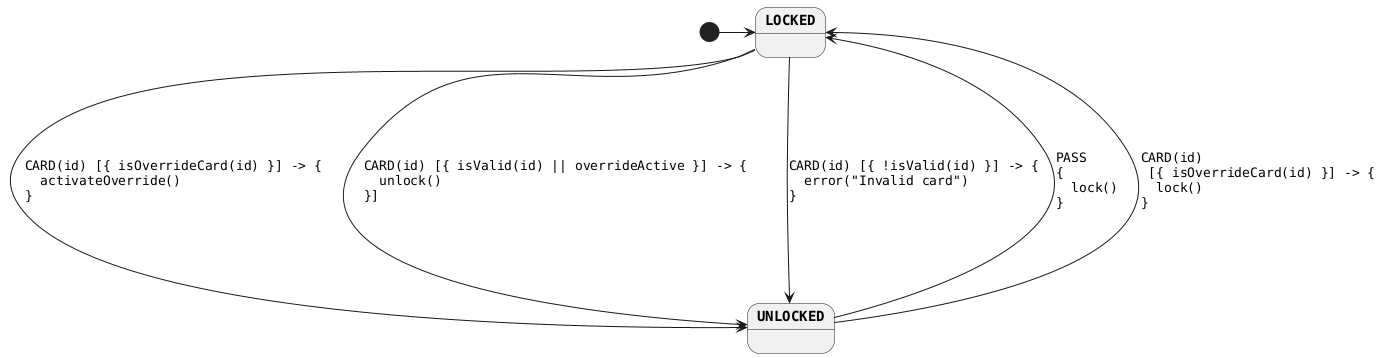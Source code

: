 @startuml

skinparam monochrome true
skinparam StateFontName Helvetica
skinparam defaultFontName Monospaced
skinparam defaultFontStyle Bold
skinparam state {
    FontColor Black
    FontStyle Bold
}

[*] -right-> LOCKED

LOCKED ----> UNLOCKED : CARD(id) [{ isOverrideCard(id) }] -> {\l  activateOverride()\l}
LOCKED ----> UNLOCKED : CARD(id) [{ isValid(id) || overrideActive }] -> {\l  unlock()\l}]
LOCKED ----> UNLOCKED : CARD(id) [{ !isValid(id) }] -> {\l  error("Invalid card")\l}

UNLOCKED ----> LOCKED : PASS\l{\l  lock()\l}
UNLOCKED ----> LOCKED : CARD(id)\l [{ isOverrideCard(id) }] -> {\l  lock()\l}

@enduml
